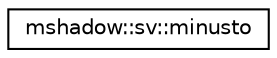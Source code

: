 digraph "Graphical Class Hierarchy"
{
 // LATEX_PDF_SIZE
  edge [fontname="Helvetica",fontsize="10",labelfontname="Helvetica",labelfontsize="10"];
  node [fontname="Helvetica",fontsize="10",shape=record];
  rankdir="LR";
  Node0 [label="mshadow::sv::minusto",height=0.2,width=0.4,color="black", fillcolor="white", style="filled",URL="$structmshadow_1_1sv_1_1minusto.html",tooltip="minus to saver: -="];
}
